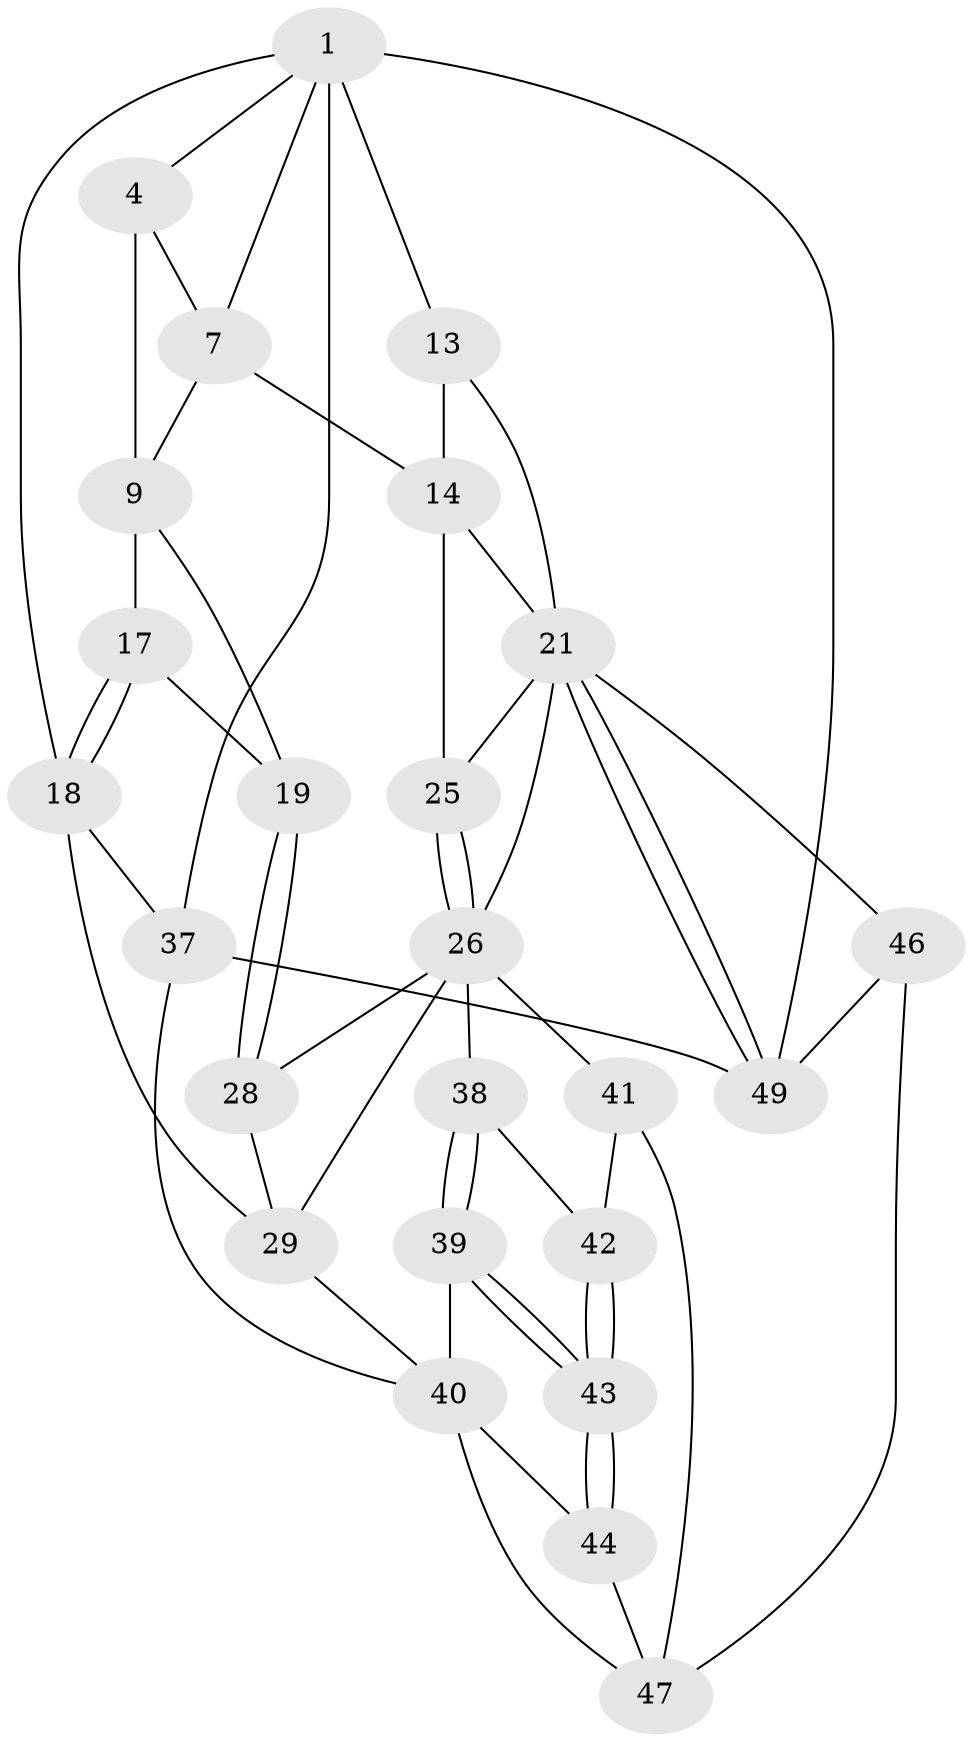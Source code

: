 // original degree distribution, {3: 0.058823529411764705, 6: 0.23529411764705882, 5: 0.45098039215686275, 4: 0.2549019607843137}
// Generated by graph-tools (version 1.1) at 2025/16/03/09/25 04:16:58]
// undirected, 25 vertices, 55 edges
graph export_dot {
graph [start="1"]
  node [color=gray90,style=filled];
  1 [pos="+0.6569567891421901+0",super="+6+2"];
  4 [pos="+0+0",super="+5"];
  7 [pos="+0.5652817263233617+0.1873461488620326",super="+11"];
  9 [pos="+0.29049906215056+0.21402483670415304",super="+10+12"];
  13 [pos="+0.8089324285926082+0.2595006753574307",super="+16"];
  14 [pos="+0.6839023473841425+0.36335713707706824",super="+15"];
  17 [pos="+0.045984929179544096+0.3601563144478871"];
  18 [pos="+0+0.41900687187987795",super="+32"];
  19 [pos="+0.39190756055341786+0.36511513683909685",super="+20"];
  21 [pos="+0.9899666535477123+0.6313018059883544",super="+22"];
  25 [pos="+0.5293249553769825+0.39107972514039996"];
  26 [pos="+0.5737267545392402+0.6342114659249785",super="+27+33"];
  28 [pos="+0.3787108075024728+0.4339216391682619"];
  29 [pos="+0.19867818280777558+0.45192821348146067",super="+30"];
  37 [pos="+0+1"];
  38 [pos="+0.33026087899628087+0.6377910108821643"];
  39 [pos="+0.21053459759930368+0.7617325525071877"];
  40 [pos="+0.1561143488255039+0.7634233538712274",super="+45"];
  41 [pos="+0.5875646236785643+0.7827379893256381"];
  42 [pos="+0.42003331859094073+0.774532067050748"];
  43 [pos="+0.31387989124836624+0.8590035768978697"];
  44 [pos="+0.32245400182451356+0.8801544835013361"];
  46 [pos="+0.6586679306103147+1"];
  47 [pos="+0.5821607147685023+1",super="+48"];
  49 [pos="+0.9949633014398518+0.6371921329057452",super="+50"];
  1 -- 13 [weight=2];
  1 -- 7;
  1 -- 49;
  1 -- 18;
  1 -- 4;
  1 -- 37;
  4 -- 9 [weight=2];
  4 -- 7;
  7 -- 14;
  7 -- 9;
  9 -- 17;
  9 -- 19;
  13 -- 14;
  13 -- 21;
  14 -- 25;
  14 -- 21;
  17 -- 18;
  17 -- 18;
  17 -- 19;
  18 -- 37;
  18 -- 29;
  19 -- 28;
  19 -- 28;
  21 -- 49;
  21 -- 49;
  21 -- 46;
  21 -- 25;
  21 -- 26 [weight=2];
  25 -- 26;
  25 -- 26;
  26 -- 28;
  26 -- 29;
  26 -- 38;
  26 -- 41;
  28 -- 29;
  29 -- 40;
  37 -- 49;
  37 -- 40;
  38 -- 39;
  38 -- 39;
  38 -- 42;
  39 -- 40;
  39 -- 43;
  39 -- 43;
  40 -- 44;
  40 -- 47;
  41 -- 42;
  41 -- 47;
  42 -- 43;
  42 -- 43;
  43 -- 44;
  43 -- 44;
  44 -- 47;
  46 -- 47;
  46 -- 49;
}
